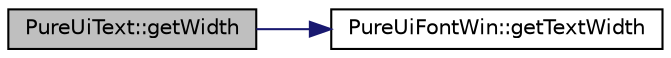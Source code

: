 digraph "PureUiText::getWidth"
{
 // LATEX_PDF_SIZE
  edge [fontname="Helvetica",fontsize="10",labelfontname="Helvetica",labelfontsize="10"];
  node [fontname="Helvetica",fontsize="10",shape=record];
  rankdir="LR";
  Node1 [label="PureUiText::getWidth",height=0.2,width=0.4,color="black", fillcolor="grey75", style="filled", fontcolor="black",tooltip=" "];
  Node1 -> Node2 [color="midnightblue",fontsize="10",style="solid",fontname="Helvetica"];
  Node2 [label="PureUiFontWin::getTextWidth",height=0.2,width=0.4,color="black", fillcolor="white", style="filled",URL="$class_pure_ui_font_win.html#a8e5e978ac5eaf78050a16ac87997a3a4",tooltip=" "];
}
